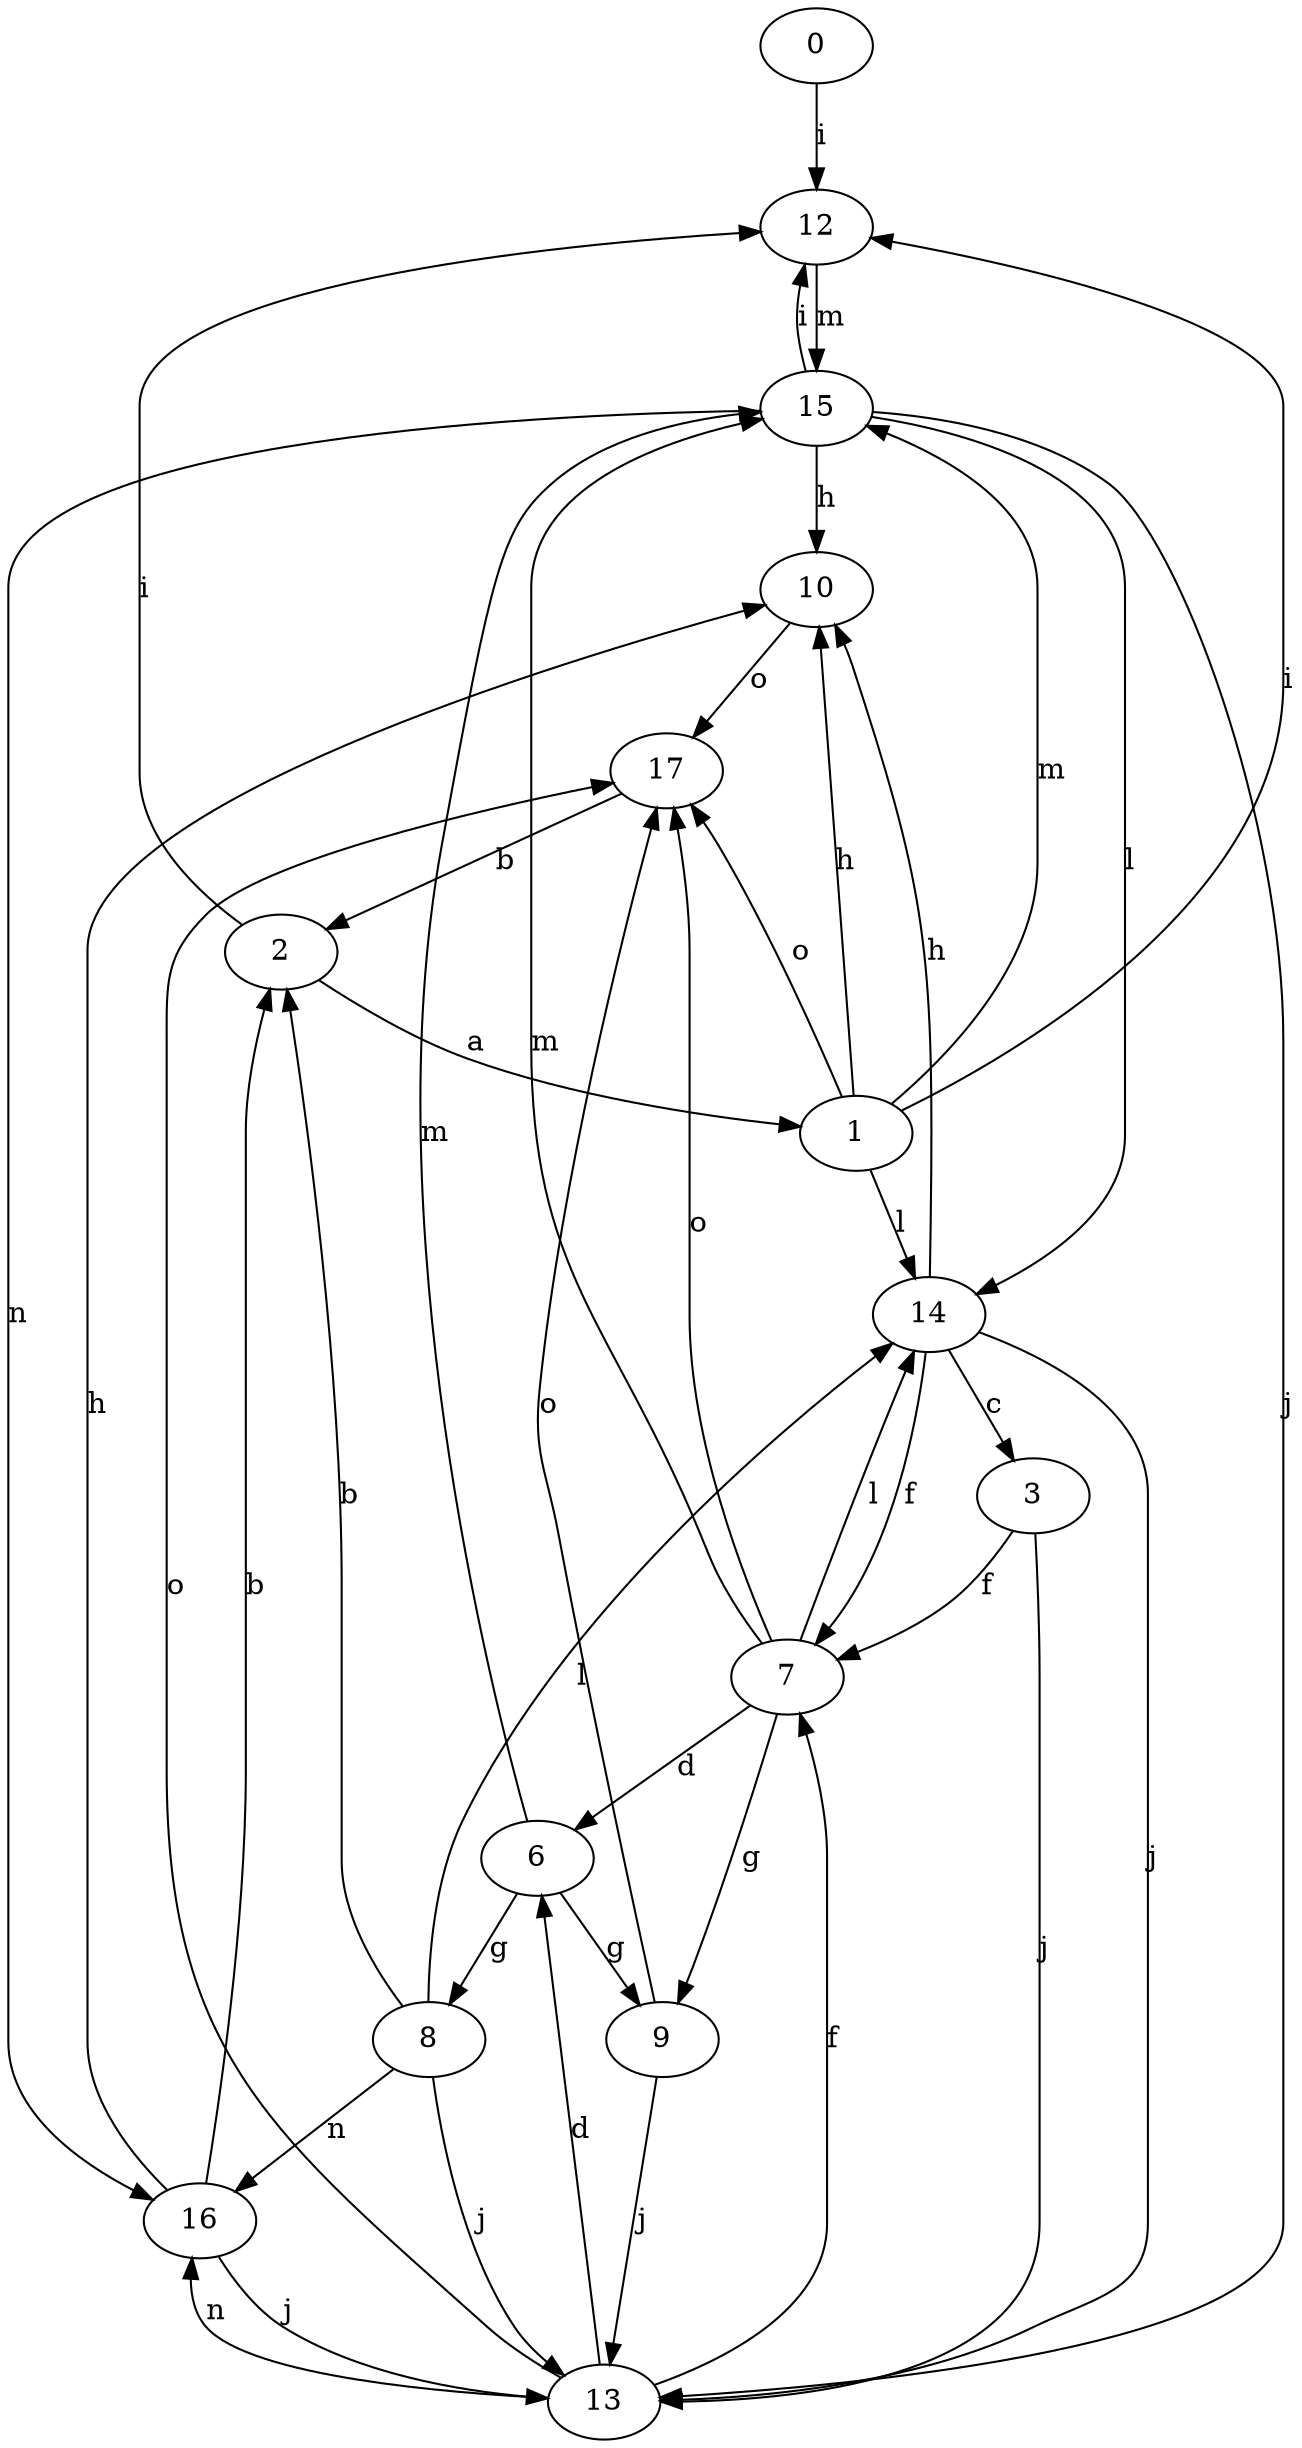 strict digraph  {
0;
1;
2;
3;
6;
7;
8;
9;
10;
12;
13;
14;
15;
16;
17;
0 -> 12  [label=i];
1 -> 10  [label=h];
1 -> 12  [label=i];
1 -> 14  [label=l];
1 -> 15  [label=m];
1 -> 17  [label=o];
2 -> 1  [label=a];
2 -> 12  [label=i];
3 -> 7  [label=f];
3 -> 13  [label=j];
6 -> 8  [label=g];
6 -> 9  [label=g];
6 -> 15  [label=m];
7 -> 6  [label=d];
7 -> 9  [label=g];
7 -> 14  [label=l];
7 -> 15  [label=m];
7 -> 17  [label=o];
8 -> 2  [label=b];
8 -> 13  [label=j];
8 -> 14  [label=l];
8 -> 16  [label=n];
9 -> 13  [label=j];
9 -> 17  [label=o];
10 -> 17  [label=o];
12 -> 15  [label=m];
13 -> 6  [label=d];
13 -> 7  [label=f];
13 -> 16  [label=n];
13 -> 17  [label=o];
14 -> 3  [label=c];
14 -> 7  [label=f];
14 -> 10  [label=h];
14 -> 13  [label=j];
15 -> 10  [label=h];
15 -> 12  [label=i];
15 -> 13  [label=j];
15 -> 14  [label=l];
15 -> 16  [label=n];
16 -> 2  [label=b];
16 -> 10  [label=h];
16 -> 13  [label=j];
17 -> 2  [label=b];
}
